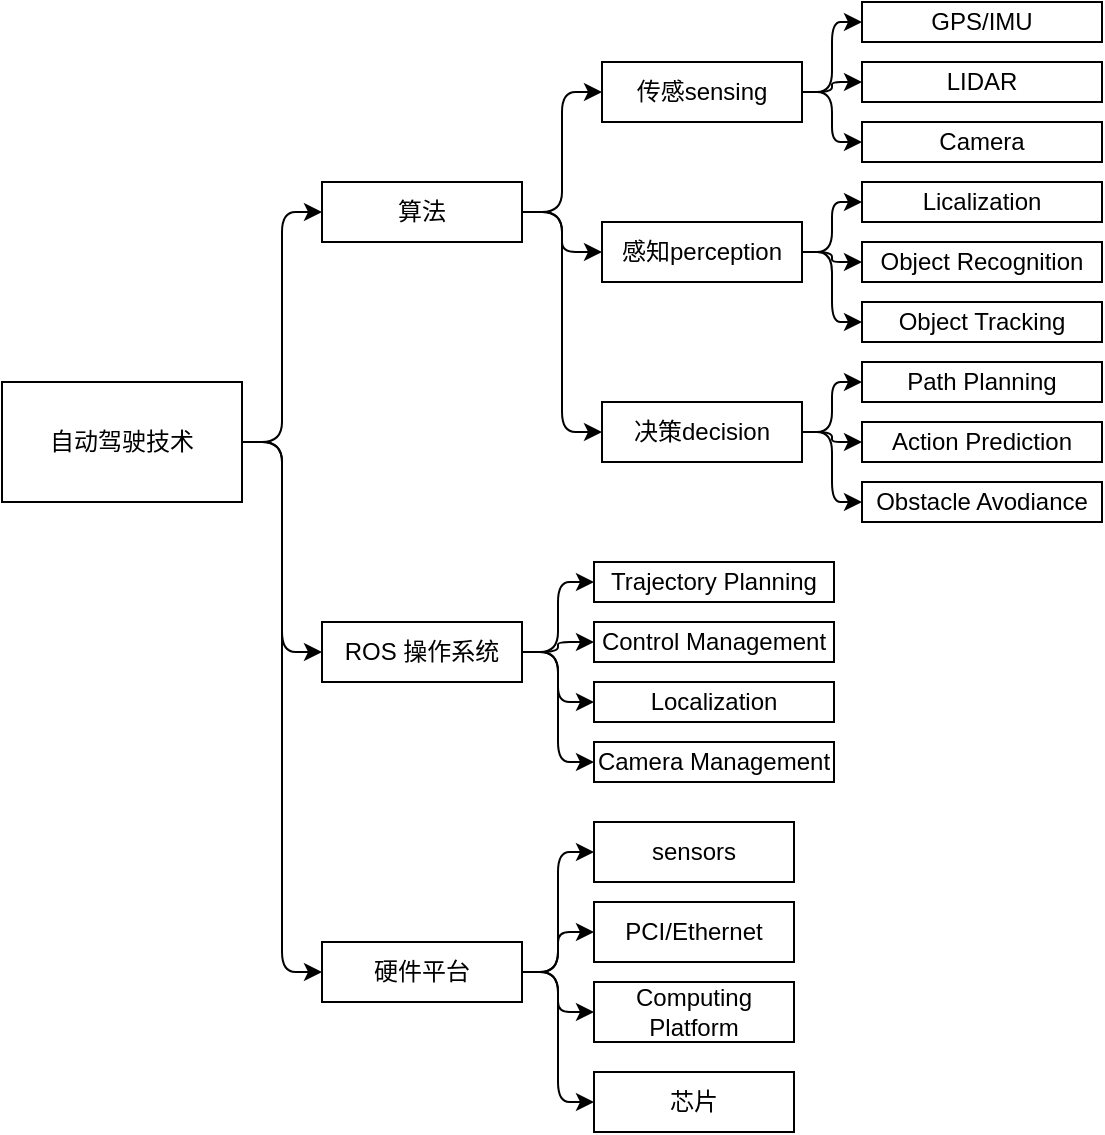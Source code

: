 <mxfile version="14.1.8" type="github">
  <diagram id="ZL88Ck0jPQ6fW8jYsuRH" name="Page-1">
    <mxGraphModel dx="1135" dy="738" grid="1" gridSize="10" guides="1" tooltips="1" connect="1" arrows="1" fold="1" page="1" pageScale="1" pageWidth="827" pageHeight="1169" math="0" shadow="0">
      <root>
        <mxCell id="0" />
        <mxCell id="1" parent="0" />
        <mxCell id="BTjaL7hRL5fljO6jldBH-1" value="自动驾驶技术" style="rounded=0;whiteSpace=wrap;html=1;" parent="1" vertex="1">
          <mxGeometry x="200" y="240" width="120" height="60" as="geometry" />
        </mxCell>
        <mxCell id="-4MOpglVaHPoF0utyKIM-1" value="算法" style="rounded=0;whiteSpace=wrap;html=1;" vertex="1" parent="1">
          <mxGeometry x="360" y="140" width="100" height="30" as="geometry" />
        </mxCell>
        <mxCell id="-4MOpglVaHPoF0utyKIM-2" value="" style="endArrow=classic;html=1;exitX=1;exitY=0.5;exitDx=0;exitDy=0;entryX=0;entryY=0.5;entryDx=0;entryDy=0;edgeStyle=orthogonalEdgeStyle;" edge="1" parent="1" source="BTjaL7hRL5fljO6jldBH-1" target="-4MOpglVaHPoF0utyKIM-1">
          <mxGeometry width="50" height="50" relative="1" as="geometry">
            <mxPoint x="360" y="280" as="sourcePoint" />
            <mxPoint x="410" y="230" as="targetPoint" />
          </mxGeometry>
        </mxCell>
        <mxCell id="-4MOpglVaHPoF0utyKIM-3" value="传感sensing" style="rounded=0;whiteSpace=wrap;html=1;" vertex="1" parent="1">
          <mxGeometry x="500" y="80" width="100" height="30" as="geometry" />
        </mxCell>
        <mxCell id="-4MOpglVaHPoF0utyKIM-4" value="感知perception" style="rounded=0;whiteSpace=wrap;html=1;" vertex="1" parent="1">
          <mxGeometry x="500" y="160" width="100" height="30" as="geometry" />
        </mxCell>
        <mxCell id="-4MOpglVaHPoF0utyKIM-5" value="决策decision" style="rounded=0;whiteSpace=wrap;html=1;" vertex="1" parent="1">
          <mxGeometry x="500" y="250" width="100" height="30" as="geometry" />
        </mxCell>
        <mxCell id="-4MOpglVaHPoF0utyKIM-6" value="" style="endArrow=classic;html=1;exitX=1;exitY=0.5;exitDx=0;exitDy=0;entryX=0;entryY=0.5;entryDx=0;entryDy=0;edgeStyle=orthogonalEdgeStyle;" edge="1" parent="1" source="-4MOpglVaHPoF0utyKIM-1" target="-4MOpglVaHPoF0utyKIM-3">
          <mxGeometry width="50" height="50" relative="1" as="geometry">
            <mxPoint x="450" y="280" as="sourcePoint" />
            <mxPoint x="500" y="230" as="targetPoint" />
          </mxGeometry>
        </mxCell>
        <mxCell id="-4MOpglVaHPoF0utyKIM-7" value="" style="endArrow=classic;html=1;exitX=1;exitY=0.5;exitDx=0;exitDy=0;entryX=0;entryY=0.5;entryDx=0;entryDy=0;edgeStyle=orthogonalEdgeStyle;" edge="1" parent="1" source="-4MOpglVaHPoF0utyKIM-1" target="-4MOpglVaHPoF0utyKIM-4">
          <mxGeometry width="50" height="50" relative="1" as="geometry">
            <mxPoint x="480" y="300" as="sourcePoint" />
            <mxPoint x="530" y="250" as="targetPoint" />
          </mxGeometry>
        </mxCell>
        <mxCell id="-4MOpglVaHPoF0utyKIM-8" value="" style="endArrow=classic;html=1;exitX=1;exitY=0.5;exitDx=0;exitDy=0;entryX=0;entryY=0.5;entryDx=0;entryDy=0;edgeStyle=orthogonalEdgeStyle;" edge="1" parent="1" source="-4MOpglVaHPoF0utyKIM-1" target="-4MOpglVaHPoF0utyKIM-5">
          <mxGeometry width="50" height="50" relative="1" as="geometry">
            <mxPoint x="490" y="280" as="sourcePoint" />
            <mxPoint x="540" y="230" as="targetPoint" />
          </mxGeometry>
        </mxCell>
        <mxCell id="-4MOpglVaHPoF0utyKIM-9" value="GPS/IMU" style="rounded=0;whiteSpace=wrap;html=1;" vertex="1" parent="1">
          <mxGeometry x="630" y="50" width="120" height="20" as="geometry" />
        </mxCell>
        <mxCell id="-4MOpglVaHPoF0utyKIM-10" value="LIDAR" style="rounded=0;whiteSpace=wrap;html=1;" vertex="1" parent="1">
          <mxGeometry x="630" y="80" width="120" height="20" as="geometry" />
        </mxCell>
        <mxCell id="-4MOpglVaHPoF0utyKIM-11" value="Camera" style="rounded=0;whiteSpace=wrap;html=1;" vertex="1" parent="1">
          <mxGeometry x="630" y="110" width="120" height="20" as="geometry" />
        </mxCell>
        <mxCell id="-4MOpglVaHPoF0utyKIM-12" value="" style="endArrow=classic;html=1;exitX=1;exitY=0.5;exitDx=0;exitDy=0;entryX=0;entryY=0.5;entryDx=0;entryDy=0;edgeStyle=orthogonalEdgeStyle;" edge="1" parent="1" source="-4MOpglVaHPoF0utyKIM-3" target="-4MOpglVaHPoF0utyKIM-9">
          <mxGeometry width="50" height="50" relative="1" as="geometry">
            <mxPoint x="680" y="230" as="sourcePoint" />
            <mxPoint x="730" y="180" as="targetPoint" />
          </mxGeometry>
        </mxCell>
        <mxCell id="-4MOpglVaHPoF0utyKIM-13" value="" style="endArrow=classic;html=1;exitX=1;exitY=0.5;exitDx=0;exitDy=0;entryX=0;entryY=0.5;entryDx=0;entryDy=0;edgeStyle=orthogonalEdgeStyle;" edge="1" parent="1" source="-4MOpglVaHPoF0utyKIM-3" target="-4MOpglVaHPoF0utyKIM-10">
          <mxGeometry width="50" height="50" relative="1" as="geometry">
            <mxPoint x="680" y="250" as="sourcePoint" />
            <mxPoint x="730" y="200" as="targetPoint" />
          </mxGeometry>
        </mxCell>
        <mxCell id="-4MOpglVaHPoF0utyKIM-14" value="" style="endArrow=classic;html=1;exitX=1;exitY=0.5;exitDx=0;exitDy=0;entryX=0;entryY=0.5;entryDx=0;entryDy=0;edgeStyle=orthogonalEdgeStyle;" edge="1" parent="1" source="-4MOpglVaHPoF0utyKIM-3" target="-4MOpglVaHPoF0utyKIM-11">
          <mxGeometry width="50" height="50" relative="1" as="geometry">
            <mxPoint x="680" y="230" as="sourcePoint" />
            <mxPoint x="730" y="180" as="targetPoint" />
          </mxGeometry>
        </mxCell>
        <mxCell id="-4MOpglVaHPoF0utyKIM-15" value="Licalization" style="rounded=0;whiteSpace=wrap;html=1;" vertex="1" parent="1">
          <mxGeometry x="630" y="140" width="120" height="20" as="geometry" />
        </mxCell>
        <mxCell id="-4MOpglVaHPoF0utyKIM-16" value="Object Recognition" style="rounded=0;whiteSpace=wrap;html=1;" vertex="1" parent="1">
          <mxGeometry x="630" y="170" width="120" height="20" as="geometry" />
        </mxCell>
        <mxCell id="-4MOpglVaHPoF0utyKIM-17" value="Object Tracking" style="rounded=0;whiteSpace=wrap;html=1;" vertex="1" parent="1">
          <mxGeometry x="630" y="200" width="120" height="20" as="geometry" />
        </mxCell>
        <mxCell id="-4MOpglVaHPoF0utyKIM-18" value="" style="endArrow=classic;html=1;exitX=1;exitY=0.5;exitDx=0;exitDy=0;entryX=0;entryY=0.5;entryDx=0;entryDy=0;edgeStyle=orthogonalEdgeStyle;" edge="1" parent="1" source="-4MOpglVaHPoF0utyKIM-4" target="-4MOpglVaHPoF0utyKIM-15">
          <mxGeometry width="50" height="50" relative="1" as="geometry">
            <mxPoint x="700" y="310" as="sourcePoint" />
            <mxPoint x="750" y="260" as="targetPoint" />
          </mxGeometry>
        </mxCell>
        <mxCell id="-4MOpglVaHPoF0utyKIM-19" value="" style="endArrow=classic;html=1;exitX=1;exitY=0.5;exitDx=0;exitDy=0;entryX=0;entryY=0.5;entryDx=0;entryDy=0;edgeStyle=orthogonalEdgeStyle;" edge="1" parent="1" source="-4MOpglVaHPoF0utyKIM-4" target="-4MOpglVaHPoF0utyKIM-16">
          <mxGeometry width="50" height="50" relative="1" as="geometry">
            <mxPoint x="680" y="330" as="sourcePoint" />
            <mxPoint x="730" y="280" as="targetPoint" />
          </mxGeometry>
        </mxCell>
        <mxCell id="-4MOpglVaHPoF0utyKIM-20" value="" style="endArrow=classic;html=1;exitX=1;exitY=0.5;exitDx=0;exitDy=0;entryX=0;entryY=0.5;entryDx=0;entryDy=0;edgeStyle=orthogonalEdgeStyle;" edge="1" parent="1" source="-4MOpglVaHPoF0utyKIM-4" target="-4MOpglVaHPoF0utyKIM-17">
          <mxGeometry width="50" height="50" relative="1" as="geometry">
            <mxPoint x="650" y="320" as="sourcePoint" />
            <mxPoint x="700" y="270" as="targetPoint" />
          </mxGeometry>
        </mxCell>
        <mxCell id="-4MOpglVaHPoF0utyKIM-21" value="Path Planning" style="rounded=0;whiteSpace=wrap;html=1;" vertex="1" parent="1">
          <mxGeometry x="630" y="230" width="120" height="20" as="geometry" />
        </mxCell>
        <mxCell id="-4MOpglVaHPoF0utyKIM-22" value="Action Prediction" style="rounded=0;whiteSpace=wrap;html=1;" vertex="1" parent="1">
          <mxGeometry x="630" y="260" width="120" height="20" as="geometry" />
        </mxCell>
        <mxCell id="-4MOpglVaHPoF0utyKIM-23" value="Obstacle Avodiance" style="rounded=0;whiteSpace=wrap;html=1;" vertex="1" parent="1">
          <mxGeometry x="630" y="290" width="120" height="20" as="geometry" />
        </mxCell>
        <mxCell id="-4MOpglVaHPoF0utyKIM-24" value="" style="endArrow=classic;html=1;exitX=1;exitY=0.5;exitDx=0;exitDy=0;entryX=0;entryY=0.5;entryDx=0;entryDy=0;edgeStyle=orthogonalEdgeStyle;" edge="1" parent="1" source="-4MOpglVaHPoF0utyKIM-5" target="-4MOpglVaHPoF0utyKIM-21">
          <mxGeometry width="50" height="50" relative="1" as="geometry">
            <mxPoint x="560" y="410" as="sourcePoint" />
            <mxPoint x="610" y="360" as="targetPoint" />
          </mxGeometry>
        </mxCell>
        <mxCell id="-4MOpglVaHPoF0utyKIM-25" value="" style="endArrow=classic;html=1;exitX=1;exitY=0.5;exitDx=0;exitDy=0;entryX=0;entryY=0.5;entryDx=0;entryDy=0;edgeStyle=orthogonalEdgeStyle;" edge="1" parent="1" source="-4MOpglVaHPoF0utyKIM-5" target="-4MOpglVaHPoF0utyKIM-22">
          <mxGeometry width="50" height="50" relative="1" as="geometry">
            <mxPoint x="630" y="410" as="sourcePoint" />
            <mxPoint x="680" y="360" as="targetPoint" />
          </mxGeometry>
        </mxCell>
        <mxCell id="-4MOpglVaHPoF0utyKIM-26" value="" style="endArrow=classic;html=1;exitX=1;exitY=0.5;exitDx=0;exitDy=0;entryX=0;entryY=0.5;entryDx=0;entryDy=0;edgeStyle=orthogonalEdgeStyle;" edge="1" parent="1" source="-4MOpglVaHPoF0utyKIM-5" target="-4MOpglVaHPoF0utyKIM-23">
          <mxGeometry width="50" height="50" relative="1" as="geometry">
            <mxPoint x="600" y="260" as="sourcePoint" />
            <mxPoint x="680" y="370" as="targetPoint" />
          </mxGeometry>
        </mxCell>
        <mxCell id="-4MOpglVaHPoF0utyKIM-27" value="ROS 操作系统" style="rounded=0;whiteSpace=wrap;html=1;" vertex="1" parent="1">
          <mxGeometry x="360" y="360" width="100" height="30" as="geometry" />
        </mxCell>
        <mxCell id="-4MOpglVaHPoF0utyKIM-28" value="" style="endArrow=classic;html=1;exitX=1;exitY=0.5;exitDx=0;exitDy=0;entryX=0;entryY=0.5;entryDx=0;entryDy=0;edgeStyle=orthogonalEdgeStyle;" edge="1" parent="1" source="BTjaL7hRL5fljO6jldBH-1" target="-4MOpglVaHPoF0utyKIM-27">
          <mxGeometry width="50" height="50" relative="1" as="geometry">
            <mxPoint x="300" y="470" as="sourcePoint" />
            <mxPoint x="350" y="420" as="targetPoint" />
          </mxGeometry>
        </mxCell>
        <mxCell id="-4MOpglVaHPoF0utyKIM-29" value="Trajectory Planning" style="rounded=0;whiteSpace=wrap;html=1;" vertex="1" parent="1">
          <mxGeometry x="496" y="330" width="120" height="20" as="geometry" />
        </mxCell>
        <mxCell id="-4MOpglVaHPoF0utyKIM-31" value="Control Management" style="rounded=0;whiteSpace=wrap;html=1;" vertex="1" parent="1">
          <mxGeometry x="496" y="360" width="120" height="20" as="geometry" />
        </mxCell>
        <mxCell id="-4MOpglVaHPoF0utyKIM-32" value="Localization" style="rounded=0;whiteSpace=wrap;html=1;" vertex="1" parent="1">
          <mxGeometry x="496" y="390" width="120" height="20" as="geometry" />
        </mxCell>
        <mxCell id="-4MOpglVaHPoF0utyKIM-33" value="Camera Management" style="rounded=0;whiteSpace=wrap;html=1;" vertex="1" parent="1">
          <mxGeometry x="496" y="420" width="120" height="20" as="geometry" />
        </mxCell>
        <mxCell id="-4MOpglVaHPoF0utyKIM-34" value="" style="endArrow=classic;html=1;exitX=1;exitY=0.5;exitDx=0;exitDy=0;entryX=0;entryY=0.5;entryDx=0;entryDy=0;edgeStyle=orthogonalEdgeStyle;" edge="1" parent="1" source="-4MOpglVaHPoF0utyKIM-27" target="-4MOpglVaHPoF0utyKIM-29">
          <mxGeometry width="50" height="50" relative="1" as="geometry">
            <mxPoint x="736" y="360" as="sourcePoint" />
            <mxPoint x="786" y="310" as="targetPoint" />
          </mxGeometry>
        </mxCell>
        <mxCell id="-4MOpglVaHPoF0utyKIM-35" value="" style="endArrow=classic;html=1;exitX=1;exitY=0.5;exitDx=0;exitDy=0;entryX=0;entryY=0.5;entryDx=0;entryDy=0;edgeStyle=orthogonalEdgeStyle;" edge="1" parent="1" source="-4MOpglVaHPoF0utyKIM-27" target="-4MOpglVaHPoF0utyKIM-31">
          <mxGeometry width="50" height="50" relative="1" as="geometry">
            <mxPoint x="696" y="400" as="sourcePoint" />
            <mxPoint x="486" y="400" as="targetPoint" />
          </mxGeometry>
        </mxCell>
        <mxCell id="-4MOpglVaHPoF0utyKIM-36" value="" style="endArrow=classic;html=1;exitX=1;exitY=0.5;exitDx=0;exitDy=0;entryX=0;entryY=0.5;entryDx=0;entryDy=0;edgeStyle=orthogonalEdgeStyle;" edge="1" parent="1" source="-4MOpglVaHPoF0utyKIM-27" target="-4MOpglVaHPoF0utyKIM-32">
          <mxGeometry width="50" height="50" relative="1" as="geometry">
            <mxPoint x="476" y="530" as="sourcePoint" />
            <mxPoint x="526" y="480" as="targetPoint" />
          </mxGeometry>
        </mxCell>
        <mxCell id="-4MOpglVaHPoF0utyKIM-37" value="" style="endArrow=classic;html=1;exitX=1;exitY=0.5;exitDx=0;exitDy=0;entryX=0;entryY=0.5;entryDx=0;entryDy=0;edgeStyle=orthogonalEdgeStyle;" edge="1" parent="1" source="-4MOpglVaHPoF0utyKIM-27" target="-4MOpglVaHPoF0utyKIM-33">
          <mxGeometry width="50" height="50" relative="1" as="geometry">
            <mxPoint x="506" y="540" as="sourcePoint" />
            <mxPoint x="556" y="490" as="targetPoint" />
          </mxGeometry>
        </mxCell>
        <mxCell id="-4MOpglVaHPoF0utyKIM-38" value="硬件平台" style="rounded=0;whiteSpace=wrap;html=1;" vertex="1" parent="1">
          <mxGeometry x="360" y="520" width="100" height="30" as="geometry" />
        </mxCell>
        <mxCell id="-4MOpglVaHPoF0utyKIM-39" value="" style="endArrow=classic;html=1;exitX=1;exitY=0.5;exitDx=0;exitDy=0;entryX=0;entryY=0.5;entryDx=0;entryDy=0;edgeStyle=orthogonalEdgeStyle;" edge="1" parent="1" source="BTjaL7hRL5fljO6jldBH-1" target="-4MOpglVaHPoF0utyKIM-38">
          <mxGeometry width="50" height="50" relative="1" as="geometry">
            <mxPoint x="270" y="500" as="sourcePoint" />
            <mxPoint x="320" y="450" as="targetPoint" />
          </mxGeometry>
        </mxCell>
        <mxCell id="-4MOpglVaHPoF0utyKIM-40" value="sensors" style="rounded=0;whiteSpace=wrap;html=1;" vertex="1" parent="1">
          <mxGeometry x="496" y="460" width="100" height="30" as="geometry" />
        </mxCell>
        <mxCell id="-4MOpglVaHPoF0utyKIM-41" value="PCI/Ethernet" style="rounded=0;whiteSpace=wrap;html=1;" vertex="1" parent="1">
          <mxGeometry x="496" y="500" width="100" height="30" as="geometry" />
        </mxCell>
        <mxCell id="-4MOpglVaHPoF0utyKIM-42" value="Computing Platform" style="rounded=0;whiteSpace=wrap;html=1;" vertex="1" parent="1">
          <mxGeometry x="496" y="540" width="100" height="30" as="geometry" />
        </mxCell>
        <mxCell id="-4MOpglVaHPoF0utyKIM-43" value="芯片" style="rounded=0;whiteSpace=wrap;html=1;" vertex="1" parent="1">
          <mxGeometry x="496" y="585" width="100" height="30" as="geometry" />
        </mxCell>
        <mxCell id="-4MOpglVaHPoF0utyKIM-44" value="" style="endArrow=classic;html=1;exitX=1;exitY=0.5;exitDx=0;exitDy=0;entryX=0;entryY=0.5;entryDx=0;entryDy=0;edgeStyle=orthogonalEdgeStyle;" edge="1" parent="1" source="-4MOpglVaHPoF0utyKIM-38" target="-4MOpglVaHPoF0utyKIM-40">
          <mxGeometry width="50" height="50" relative="1" as="geometry">
            <mxPoint x="670" y="480" as="sourcePoint" />
            <mxPoint x="720" y="430" as="targetPoint" />
          </mxGeometry>
        </mxCell>
        <mxCell id="-4MOpglVaHPoF0utyKIM-45" value="" style="endArrow=classic;html=1;exitX=1;exitY=0.5;exitDx=0;exitDy=0;entryX=0;entryY=0.5;entryDx=0;entryDy=0;edgeStyle=orthogonalEdgeStyle;" edge="1" parent="1" source="-4MOpglVaHPoF0utyKIM-38" target="-4MOpglVaHPoF0utyKIM-41">
          <mxGeometry width="50" height="50" relative="1" as="geometry">
            <mxPoint x="690" y="510" as="sourcePoint" />
            <mxPoint x="740" y="460" as="targetPoint" />
          </mxGeometry>
        </mxCell>
        <mxCell id="-4MOpglVaHPoF0utyKIM-46" value="" style="endArrow=classic;html=1;exitX=1;exitY=0.5;exitDx=0;exitDy=0;entryX=0;entryY=0.5;entryDx=0;entryDy=0;edgeStyle=orthogonalEdgeStyle;" edge="1" parent="1" source="-4MOpglVaHPoF0utyKIM-38" target="-4MOpglVaHPoF0utyKIM-42">
          <mxGeometry width="50" height="50" relative="1" as="geometry">
            <mxPoint x="650" y="570" as="sourcePoint" />
            <mxPoint x="700" y="520" as="targetPoint" />
          </mxGeometry>
        </mxCell>
        <mxCell id="-4MOpglVaHPoF0utyKIM-47" value="" style="endArrow=classic;html=1;exitX=1;exitY=0.5;exitDx=0;exitDy=0;entryX=0;entryY=0.5;entryDx=0;entryDy=0;edgeStyle=orthogonalEdgeStyle;" edge="1" parent="1" source="-4MOpglVaHPoF0utyKIM-38" target="-4MOpglVaHPoF0utyKIM-43">
          <mxGeometry width="50" height="50" relative="1" as="geometry">
            <mxPoint x="640" y="570" as="sourcePoint" />
            <mxPoint x="690" y="520" as="targetPoint" />
          </mxGeometry>
        </mxCell>
      </root>
    </mxGraphModel>
  </diagram>
</mxfile>
